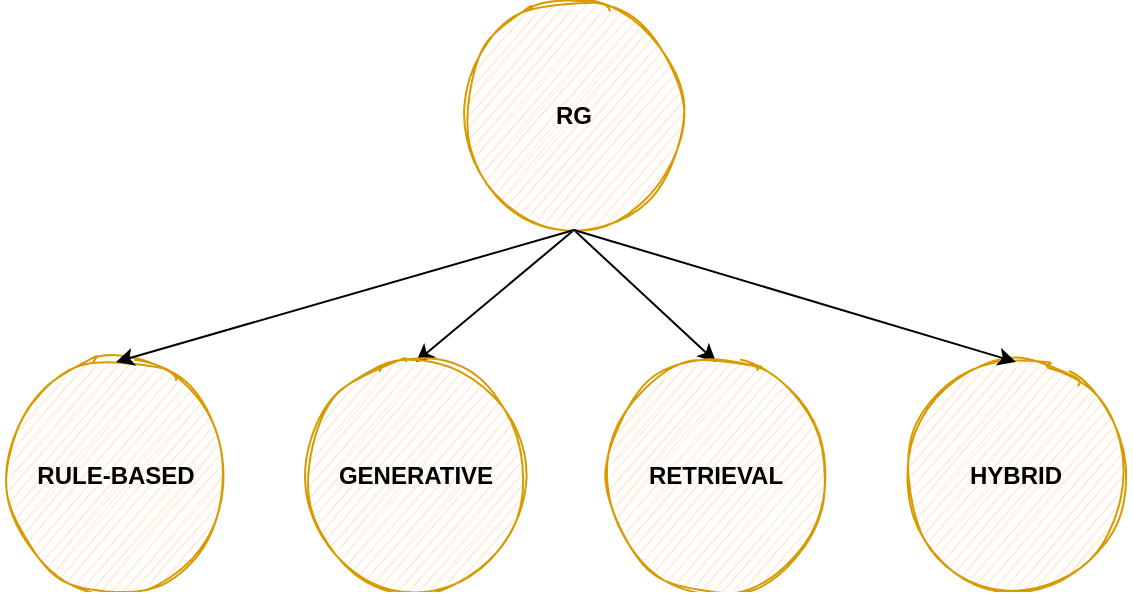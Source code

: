<mxfile scale="20" border="0"><diagram id="rbImLL0oNeTYmnzgyJK0" name="Page-1"><mxGraphModel dx="976" dy="1654" grid="1" gridSize="10" guides="1" tooltips="1" connect="1" arrows="1" fold="1" page="1" pageScale="1" pageWidth="413" pageHeight="583" math="0" shadow="0"><root><mxCell id="0"/><mxCell id="1" parent="0"/><mxCell id="68" style="edgeStyle=none;html=1;exitX=0.5;exitY=1;exitDx=0;exitDy=0;entryX=0.5;entryY=0;entryDx=0;entryDy=0;" parent="1" source="66" target="67" edge="1"><mxGeometry relative="1" as="geometry"/></mxCell><mxCell id="72" style="edgeStyle=none;html=1;exitX=0.5;exitY=1;exitDx=0;exitDy=0;entryX=0.5;entryY=0;entryDx=0;entryDy=0;" parent="1" source="66" target="71" edge="1"><mxGeometry relative="1" as="geometry"/></mxCell><mxCell id="66" value="&lt;b&gt;RG&lt;/b&gt;" style="ellipse;whiteSpace=wrap;html=1;aspect=fixed;fillColor=#ffe6cc;strokeColor=#d79b00;sketch=1;" parent="1" vertex="1"><mxGeometry x="679" y="-1160" width="114" height="114" as="geometry"/></mxCell><mxCell id="67" value="&lt;b&gt;GENERATIVE&lt;/b&gt;" style="ellipse;whiteSpace=wrap;html=1;aspect=fixed;fillColor=#ffe6cc;strokeColor=#d79b00;sketch=1;" parent="1" vertex="1"><mxGeometry x="600" y="-980" width="114" height="114" as="geometry"/></mxCell><mxCell id="69" value="&lt;b&gt;RULE-BASED&lt;/b&gt;" style="ellipse;whiteSpace=wrap;html=1;aspect=fixed;fillColor=#ffe6cc;strokeColor=#d79b00;sketch=1;" parent="1" vertex="1"><mxGeometry x="450" y="-980" width="114" height="114" as="geometry"/></mxCell><mxCell id="70" value="&lt;b&gt;HYBRID&lt;/b&gt;" style="ellipse;whiteSpace=wrap;html=1;aspect=fixed;fillColor=#ffe6cc;strokeColor=#d79b00;sketch=1;" parent="1" vertex="1"><mxGeometry x="900" y="-980" width="114" height="114" as="geometry"/></mxCell><mxCell id="71" value="&lt;b&gt;RETRIEVAL&lt;/b&gt;" style="ellipse;whiteSpace=wrap;html=1;aspect=fixed;fillColor=#ffe6cc;strokeColor=#d79b00;sketch=1;" parent="1" vertex="1"><mxGeometry x="750" y="-980" width="114" height="114" as="geometry"/></mxCell><mxCell id="73" style="edgeStyle=none;html=1;exitX=0.5;exitY=1;exitDx=0;exitDy=0;entryX=0.5;entryY=0;entryDx=0;entryDy=0;" parent="1" source="66" target="70" edge="1"><mxGeometry relative="1" as="geometry"/></mxCell><mxCell id="74" style="edgeStyle=none;html=1;exitX=0.5;exitY=1;exitDx=0;exitDy=0;entryX=0.5;entryY=0;entryDx=0;entryDy=0;" parent="1" source="66" target="69" edge="1"><mxGeometry relative="1" as="geometry"/></mxCell></root></mxGraphModel></diagram></mxfile>